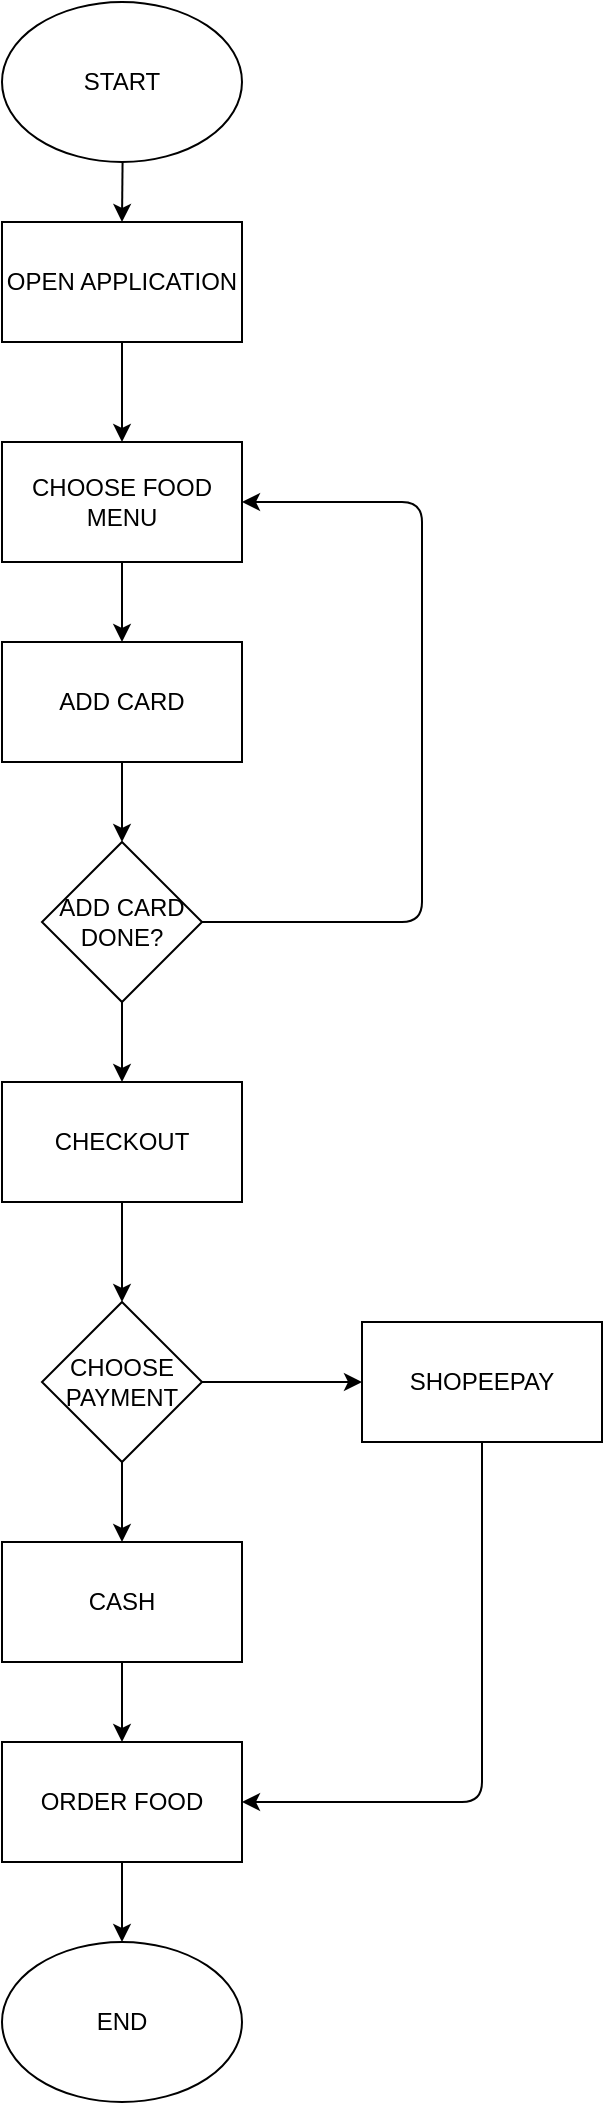 <mxfile>
    <diagram id="hRHZUcJ7yL_7LppB1dts" name="Page-1">
        <mxGraphModel dx="346" dy="560" grid="1" gridSize="10" guides="1" tooltips="1" connect="1" arrows="1" fold="1" page="1" pageScale="1" pageWidth="850" pageHeight="1100" math="0" shadow="0">
            <root>
                <mxCell id="0"/>
                <mxCell id="1" parent="0"/>
                <mxCell id="13" style="edgeStyle=none;html=1;entryX=0.5;entryY=0;entryDx=0;entryDy=0;" edge="1" parent="1" source="2" target="3">
                    <mxGeometry relative="1" as="geometry"/>
                </mxCell>
                <mxCell id="2" value="START" style="ellipse;whiteSpace=wrap;html=1;" parent="1" vertex="1">
                    <mxGeometry x="110" y="150" width="120" height="80" as="geometry"/>
                </mxCell>
                <mxCell id="14" style="edgeStyle=none;html=1;entryX=0.5;entryY=0;entryDx=0;entryDy=0;" edge="1" parent="1" source="3" target="4">
                    <mxGeometry relative="1" as="geometry"/>
                </mxCell>
                <mxCell id="3" value="OPEN APPLICATION" style="rounded=0;whiteSpace=wrap;html=1;" vertex="1" parent="1">
                    <mxGeometry x="110" y="260" width="120" height="60" as="geometry"/>
                </mxCell>
                <mxCell id="15" style="edgeStyle=none;html=1;entryX=0.5;entryY=0;entryDx=0;entryDy=0;" edge="1" parent="1" source="4" target="5">
                    <mxGeometry relative="1" as="geometry"/>
                </mxCell>
                <mxCell id="4" value="CHOOSE FOOD MENU" style="rounded=0;whiteSpace=wrap;html=1;" vertex="1" parent="1">
                    <mxGeometry x="110" y="370" width="120" height="60" as="geometry"/>
                </mxCell>
                <mxCell id="16" style="edgeStyle=none;html=1;entryX=0.5;entryY=0;entryDx=0;entryDy=0;" edge="1" parent="1" source="5" target="6">
                    <mxGeometry relative="1" as="geometry"/>
                </mxCell>
                <mxCell id="5" value="ADD CARD" style="rounded=0;whiteSpace=wrap;html=1;" vertex="1" parent="1">
                    <mxGeometry x="110" y="470" width="120" height="60" as="geometry"/>
                </mxCell>
                <mxCell id="17" style="edgeStyle=none;html=1;entryX=1;entryY=0.5;entryDx=0;entryDy=0;" edge="1" parent="1" source="6" target="4">
                    <mxGeometry relative="1" as="geometry">
                        <Array as="points">
                            <mxPoint x="320" y="610"/>
                            <mxPoint x="320" y="400"/>
                        </Array>
                    </mxGeometry>
                </mxCell>
                <mxCell id="18" style="edgeStyle=none;html=1;" edge="1" parent="1" source="6" target="7">
                    <mxGeometry relative="1" as="geometry"/>
                </mxCell>
                <mxCell id="6" value="ADD CARD DONE?" style="rhombus;whiteSpace=wrap;html=1;" vertex="1" parent="1">
                    <mxGeometry x="130" y="570" width="80" height="80" as="geometry"/>
                </mxCell>
                <mxCell id="19" style="edgeStyle=none;html=1;" edge="1" parent="1" source="7" target="23">
                    <mxGeometry relative="1" as="geometry">
                        <mxPoint x="170" y="810" as="targetPoint"/>
                    </mxGeometry>
                </mxCell>
                <mxCell id="7" value="CHECKOUT" style="rounded=0;whiteSpace=wrap;html=1;" vertex="1" parent="1">
                    <mxGeometry x="110" y="690" width="120" height="60" as="geometry"/>
                </mxCell>
                <mxCell id="21" style="edgeStyle=none;html=1;entryX=0.5;entryY=0;entryDx=0;entryDy=0;" edge="1" parent="1" target="10">
                    <mxGeometry relative="1" as="geometry">
                        <mxPoint x="170" y="870" as="sourcePoint"/>
                    </mxGeometry>
                </mxCell>
                <mxCell id="25" style="edgeStyle=none;html=1;entryX=1;entryY=0.5;entryDx=0;entryDy=0;" edge="1" parent="1" source="9" target="11">
                    <mxGeometry relative="1" as="geometry">
                        <Array as="points">
                            <mxPoint x="350" y="1050"/>
                        </Array>
                    </mxGeometry>
                </mxCell>
                <mxCell id="9" value="SHOPEEPAY" style="rounded=0;whiteSpace=wrap;html=1;" vertex="1" parent="1">
                    <mxGeometry x="290" y="810" width="120" height="60" as="geometry"/>
                </mxCell>
                <mxCell id="22" style="edgeStyle=none;html=1;" edge="1" parent="1" source="10" target="11">
                    <mxGeometry relative="1" as="geometry"/>
                </mxCell>
                <mxCell id="10" value="CASH" style="rounded=0;whiteSpace=wrap;html=1;" vertex="1" parent="1">
                    <mxGeometry x="110" y="920" width="120" height="60" as="geometry"/>
                </mxCell>
                <mxCell id="26" style="edgeStyle=none;html=1;" edge="1" parent="1" source="11" target="12">
                    <mxGeometry relative="1" as="geometry"/>
                </mxCell>
                <mxCell id="11" value="ORDER FOOD" style="rounded=0;whiteSpace=wrap;html=1;" vertex="1" parent="1">
                    <mxGeometry x="110" y="1020" width="120" height="60" as="geometry"/>
                </mxCell>
                <mxCell id="12" value="END" style="ellipse;whiteSpace=wrap;html=1;" vertex="1" parent="1">
                    <mxGeometry x="110" y="1120" width="120" height="80" as="geometry"/>
                </mxCell>
                <mxCell id="24" style="edgeStyle=none;html=1;" edge="1" parent="1" source="23" target="9">
                    <mxGeometry relative="1" as="geometry"/>
                </mxCell>
                <mxCell id="23" value="CHOOSE PAYMENT" style="rhombus;whiteSpace=wrap;html=1;" vertex="1" parent="1">
                    <mxGeometry x="130" y="800" width="80" height="80" as="geometry"/>
                </mxCell>
            </root>
        </mxGraphModel>
    </diagram>
</mxfile>